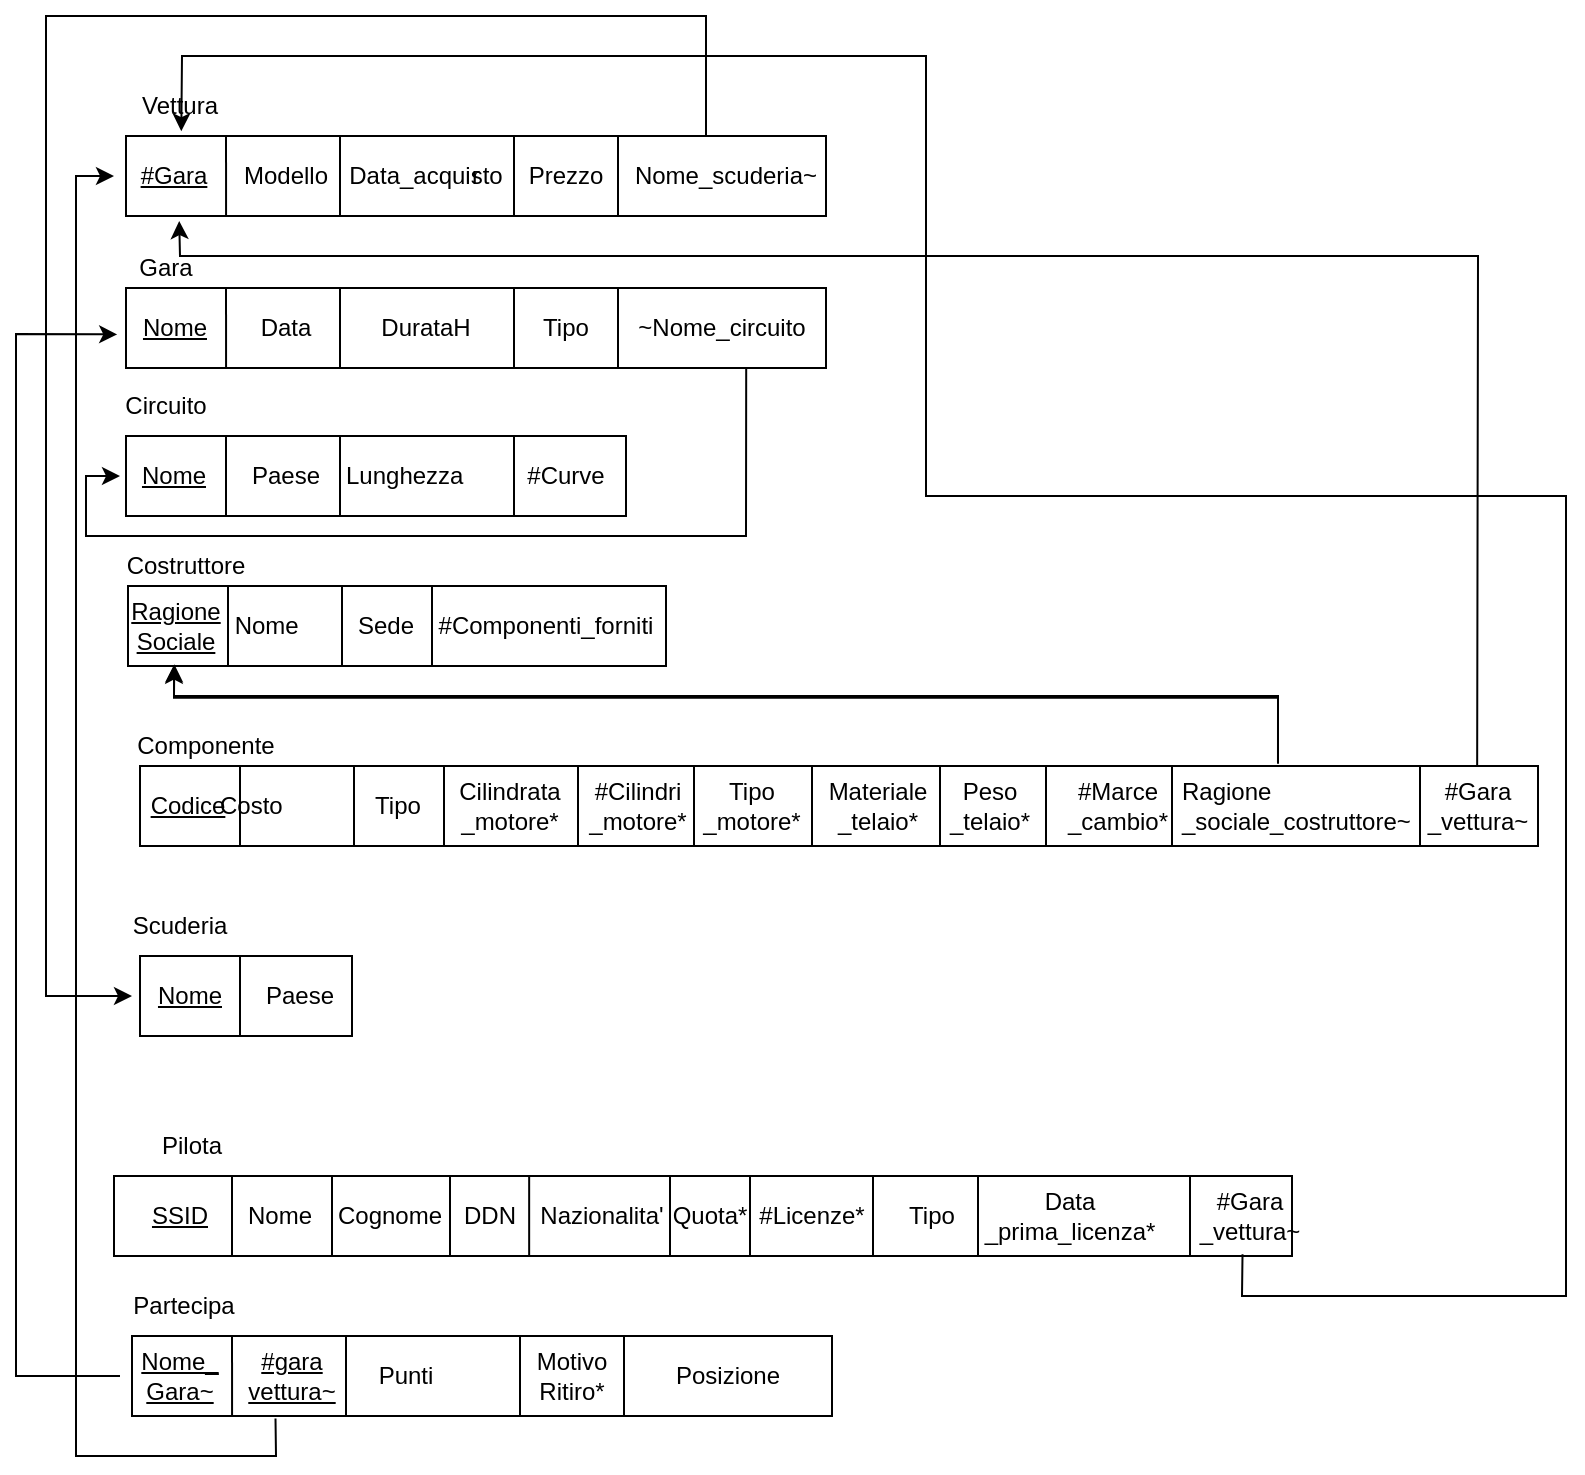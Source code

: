 <mxfile version="22.1.11" type="device">
  <diagram name="Page-1" id="w2zEcCq6rjr5m_FsKOra">
    <mxGraphModel dx="1406" dy="583" grid="1" gridSize="10" guides="1" tooltips="1" connect="1" arrows="1" fold="1" page="1" pageScale="1" pageWidth="1169" pageHeight="827" math="0" shadow="0">
      <root>
        <mxCell id="0" />
        <mxCell id="1" parent="0" />
        <mxCell id="W9biqpnuEtXCoY6pIqpa-1" value="r" style="rounded=0;whiteSpace=wrap;html=1;" parent="1" vertex="1">
          <mxGeometry x="245" y="140" width="350" height="40" as="geometry" />
        </mxCell>
        <mxCell id="W9biqpnuEtXCoY6pIqpa-3" value="#Gara" style="text;html=1;strokeColor=none;fillColor=none;align=center;verticalAlign=middle;whiteSpace=wrap;rounded=0;fontStyle=4" parent="1" vertex="1">
          <mxGeometry x="239" y="145" width="60" height="30" as="geometry" />
        </mxCell>
        <mxCell id="W9biqpnuEtXCoY6pIqpa-4" value="Vettura" style="text;html=1;strokeColor=none;fillColor=none;align=center;verticalAlign=middle;whiteSpace=wrap;rounded=0;" parent="1" vertex="1">
          <mxGeometry x="242" y="110" width="60" height="30" as="geometry" />
        </mxCell>
        <mxCell id="W9biqpnuEtXCoY6pIqpa-5" value="Modello" style="text;html=1;strokeColor=none;fillColor=none;align=center;verticalAlign=middle;whiteSpace=wrap;rounded=0;" parent="1" vertex="1">
          <mxGeometry x="295" y="145" width="60" height="30" as="geometry" />
        </mxCell>
        <mxCell id="W9biqpnuEtXCoY6pIqpa-6" value="Data_acquisto" style="text;html=1;strokeColor=none;fillColor=none;align=center;verticalAlign=middle;whiteSpace=wrap;rounded=0;" parent="1" vertex="1">
          <mxGeometry x="365" y="145" width="60" height="30" as="geometry" />
        </mxCell>
        <mxCell id="W9biqpnuEtXCoY6pIqpa-8" value="Prezzo" style="text;html=1;strokeColor=none;fillColor=none;align=center;verticalAlign=middle;whiteSpace=wrap;rounded=0;" parent="1" vertex="1">
          <mxGeometry x="435" y="145" width="60" height="30" as="geometry" />
        </mxCell>
        <mxCell id="W9biqpnuEtXCoY6pIqpa-9" value="Nome_scuderia~" style="text;html=1;strokeColor=none;fillColor=none;align=center;verticalAlign=middle;whiteSpace=wrap;rounded=0;" parent="1" vertex="1">
          <mxGeometry x="515" y="145" width="60" height="30" as="geometry" />
        </mxCell>
        <mxCell id="W9biqpnuEtXCoY6pIqpa-13" value="" style="endArrow=none;html=1;rounded=0;exitX=0.143;exitY=0.998;exitDx=0;exitDy=0;exitPerimeter=0;" parent="1" source="W9biqpnuEtXCoY6pIqpa-1" edge="1">
          <mxGeometry width="50" height="50" relative="1" as="geometry">
            <mxPoint x="295" y="160" as="sourcePoint" />
            <mxPoint x="295" y="140" as="targetPoint" />
          </mxGeometry>
        </mxCell>
        <mxCell id="W9biqpnuEtXCoY6pIqpa-14" value="" style="endArrow=none;html=1;rounded=0;exitX=0.143;exitY=0.998;exitDx=0;exitDy=0;exitPerimeter=0;" parent="1" edge="1">
          <mxGeometry width="50" height="50" relative="1" as="geometry">
            <mxPoint x="352" y="180" as="sourcePoint" />
            <mxPoint x="352" y="140" as="targetPoint" />
          </mxGeometry>
        </mxCell>
        <mxCell id="W9biqpnuEtXCoY6pIqpa-15" value="" style="endArrow=none;html=1;rounded=0;exitX=0.143;exitY=0.998;exitDx=0;exitDy=0;exitPerimeter=0;" parent="1" edge="1">
          <mxGeometry width="50" height="50" relative="1" as="geometry">
            <mxPoint x="439" y="180" as="sourcePoint" />
            <mxPoint x="439" y="140" as="targetPoint" />
          </mxGeometry>
        </mxCell>
        <mxCell id="W9biqpnuEtXCoY6pIqpa-16" value="" style="endArrow=none;html=1;rounded=0;exitX=0.143;exitY=0.998;exitDx=0;exitDy=0;exitPerimeter=0;" parent="1" edge="1">
          <mxGeometry width="50" height="50" relative="1" as="geometry">
            <mxPoint x="491" y="180" as="sourcePoint" />
            <mxPoint x="491" y="140" as="targetPoint" />
          </mxGeometry>
        </mxCell>
        <mxCell id="W9biqpnuEtXCoY6pIqpa-17" value="" style="rounded=0;whiteSpace=wrap;html=1;" parent="1" vertex="1">
          <mxGeometry x="245" y="216" width="350" height="40" as="geometry" />
        </mxCell>
        <mxCell id="W9biqpnuEtXCoY6pIqpa-18" value="Nome" style="text;html=1;strokeColor=none;fillColor=none;align=center;verticalAlign=middle;whiteSpace=wrap;rounded=0;fontStyle=4" parent="1" vertex="1">
          <mxGeometry x="240" y="221" width="59" height="30" as="geometry" />
        </mxCell>
        <mxCell id="W9biqpnuEtXCoY6pIqpa-19" value="Gara" style="text;html=1;strokeColor=none;fillColor=none;align=center;verticalAlign=middle;whiteSpace=wrap;rounded=0;" parent="1" vertex="1">
          <mxGeometry x="235" y="191" width="60" height="30" as="geometry" />
        </mxCell>
        <mxCell id="W9biqpnuEtXCoY6pIqpa-20" value="Data" style="text;html=1;strokeColor=none;fillColor=none;align=center;verticalAlign=middle;whiteSpace=wrap;rounded=0;" parent="1" vertex="1">
          <mxGeometry x="295" y="221" width="60" height="30" as="geometry" />
        </mxCell>
        <mxCell id="W9biqpnuEtXCoY6pIqpa-21" value="DurataH" style="text;html=1;strokeColor=none;fillColor=none;align=center;verticalAlign=middle;whiteSpace=wrap;rounded=0;" parent="1" vertex="1">
          <mxGeometry x="365" y="221" width="60" height="30" as="geometry" />
        </mxCell>
        <mxCell id="W9biqpnuEtXCoY6pIqpa-22" value="Tipo" style="text;html=1;strokeColor=none;fillColor=none;align=center;verticalAlign=middle;whiteSpace=wrap;rounded=0;" parent="1" vertex="1">
          <mxGeometry x="435" y="221" width="60" height="30" as="geometry" />
        </mxCell>
        <mxCell id="W9biqpnuEtXCoY6pIqpa-23" value="~Nome_circuito" style="text;html=1;strokeColor=none;fillColor=none;align=center;verticalAlign=middle;whiteSpace=wrap;rounded=0;" parent="1" vertex="1">
          <mxGeometry x="507.5" y="221" width="70" height="30" as="geometry" />
        </mxCell>
        <mxCell id="W9biqpnuEtXCoY6pIqpa-24" value="" style="endArrow=none;html=1;rounded=0;exitX=0.143;exitY=0.998;exitDx=0;exitDy=0;exitPerimeter=0;" parent="1" source="W9biqpnuEtXCoY6pIqpa-17" edge="1">
          <mxGeometry width="50" height="50" relative="1" as="geometry">
            <mxPoint x="295" y="236" as="sourcePoint" />
            <mxPoint x="295" y="216" as="targetPoint" />
          </mxGeometry>
        </mxCell>
        <mxCell id="W9biqpnuEtXCoY6pIqpa-25" value="" style="endArrow=none;html=1;rounded=0;exitX=0.143;exitY=0.998;exitDx=0;exitDy=0;exitPerimeter=0;" parent="1" edge="1">
          <mxGeometry width="50" height="50" relative="1" as="geometry">
            <mxPoint x="352" y="256" as="sourcePoint" />
            <mxPoint x="352" y="216" as="targetPoint" />
          </mxGeometry>
        </mxCell>
        <mxCell id="W9biqpnuEtXCoY6pIqpa-26" value="" style="endArrow=none;html=1;rounded=0;exitX=0.143;exitY=0.998;exitDx=0;exitDy=0;exitPerimeter=0;" parent="1" edge="1">
          <mxGeometry width="50" height="50" relative="1" as="geometry">
            <mxPoint x="439" y="256" as="sourcePoint" />
            <mxPoint x="439" y="216" as="targetPoint" />
          </mxGeometry>
        </mxCell>
        <mxCell id="W9biqpnuEtXCoY6pIqpa-27" value="" style="endArrow=none;html=1;rounded=0;exitX=0.143;exitY=0.998;exitDx=0;exitDy=0;exitPerimeter=0;" parent="1" edge="1">
          <mxGeometry width="50" height="50" relative="1" as="geometry">
            <mxPoint x="491" y="256" as="sourcePoint" />
            <mxPoint x="491" y="216" as="targetPoint" />
          </mxGeometry>
        </mxCell>
        <mxCell id="W9biqpnuEtXCoY6pIqpa-28" value="" style="rounded=0;whiteSpace=wrap;html=1;" parent="1" vertex="1">
          <mxGeometry x="245" y="290" width="250" height="40" as="geometry" />
        </mxCell>
        <mxCell id="W9biqpnuEtXCoY6pIqpa-29" value="Nome" style="text;html=1;strokeColor=none;fillColor=none;align=center;verticalAlign=middle;whiteSpace=wrap;rounded=0;fontStyle=4" parent="1" vertex="1">
          <mxGeometry x="242" y="295" width="54" height="30" as="geometry" />
        </mxCell>
        <mxCell id="W9biqpnuEtXCoY6pIqpa-30" value="Paese" style="text;html=1;strokeColor=none;fillColor=none;align=center;verticalAlign=middle;whiteSpace=wrap;rounded=0;" parent="1" vertex="1">
          <mxGeometry x="295" y="295" width="60" height="30" as="geometry" />
        </mxCell>
        <mxCell id="W9biqpnuEtXCoY6pIqpa-31" value="Lunghezza&lt;span style=&quot;white-space: pre;&quot;&gt;&#x9;&lt;/span&gt;" style="text;html=1;strokeColor=none;fillColor=none;align=center;verticalAlign=middle;whiteSpace=wrap;rounded=0;" parent="1" vertex="1">
          <mxGeometry x="365" y="295" width="60" height="30" as="geometry" />
        </mxCell>
        <mxCell id="W9biqpnuEtXCoY6pIqpa-32" value="#Curve" style="text;html=1;strokeColor=none;fillColor=none;align=center;verticalAlign=middle;whiteSpace=wrap;rounded=0;" parent="1" vertex="1">
          <mxGeometry x="435" y="295" width="60" height="30" as="geometry" />
        </mxCell>
        <mxCell id="W9biqpnuEtXCoY6pIqpa-34" value="" style="endArrow=none;html=1;rounded=0;" parent="1" edge="1">
          <mxGeometry width="50" height="50" relative="1" as="geometry">
            <mxPoint x="295" y="330" as="sourcePoint" />
            <mxPoint x="295" y="290" as="targetPoint" />
          </mxGeometry>
        </mxCell>
        <mxCell id="W9biqpnuEtXCoY6pIqpa-35" value="" style="endArrow=none;html=1;rounded=0;exitX=0.143;exitY=0.998;exitDx=0;exitDy=0;exitPerimeter=0;" parent="1" edge="1">
          <mxGeometry width="50" height="50" relative="1" as="geometry">
            <mxPoint x="352" y="330" as="sourcePoint" />
            <mxPoint x="352" y="290" as="targetPoint" />
          </mxGeometry>
        </mxCell>
        <mxCell id="W9biqpnuEtXCoY6pIqpa-36" value="" style="endArrow=none;html=1;rounded=0;exitX=0.143;exitY=0.998;exitDx=0;exitDy=0;exitPerimeter=0;" parent="1" edge="1">
          <mxGeometry width="50" height="50" relative="1" as="geometry">
            <mxPoint x="439" y="330" as="sourcePoint" />
            <mxPoint x="439" y="290" as="targetPoint" />
          </mxGeometry>
        </mxCell>
        <mxCell id="W9biqpnuEtXCoY6pIqpa-38" value="Circuito" style="text;html=1;strokeColor=none;fillColor=none;align=center;verticalAlign=middle;whiteSpace=wrap;rounded=0;" parent="1" vertex="1">
          <mxGeometry x="235" y="260" width="60" height="30" as="geometry" />
        </mxCell>
        <mxCell id="W9biqpnuEtXCoY6pIqpa-48" value="" style="rounded=0;whiteSpace=wrap;html=1;" parent="1" vertex="1">
          <mxGeometry x="246" y="365" width="269" height="40" as="geometry" />
        </mxCell>
        <mxCell id="W9biqpnuEtXCoY6pIqpa-49" value="Ragione Sociale" style="text;html=1;strokeColor=none;fillColor=none;align=center;verticalAlign=middle;whiteSpace=wrap;rounded=0;fontStyle=4" parent="1" vertex="1">
          <mxGeometry x="240" y="370" width="60" height="30" as="geometry" />
        </mxCell>
        <mxCell id="W9biqpnuEtXCoY6pIqpa-50" value="Nome&lt;span style=&quot;white-space: pre;&quot;&gt;&#x9;&lt;/span&gt;" style="text;html=1;strokeColor=none;fillColor=none;align=center;verticalAlign=middle;whiteSpace=wrap;rounded=0;" parent="1" vertex="1">
          <mxGeometry x="296" y="370" width="60" height="30" as="geometry" />
        </mxCell>
        <mxCell id="W9biqpnuEtXCoY6pIqpa-51" value="Sede" style="text;html=1;strokeColor=none;fillColor=none;align=center;verticalAlign=middle;whiteSpace=wrap;rounded=0;" parent="1" vertex="1">
          <mxGeometry x="345" y="370" width="60" height="30" as="geometry" />
        </mxCell>
        <mxCell id="W9biqpnuEtXCoY6pIqpa-52" value="#Componenti_forniti" style="text;html=1;strokeColor=none;fillColor=none;align=center;verticalAlign=middle;whiteSpace=wrap;rounded=0;" parent="1" vertex="1">
          <mxGeometry x="425" y="370" width="60" height="30" as="geometry" />
        </mxCell>
        <mxCell id="W9biqpnuEtXCoY6pIqpa-53" value="" style="endArrow=none;html=1;rounded=0;" parent="1" edge="1">
          <mxGeometry width="50" height="50" relative="1" as="geometry">
            <mxPoint x="296" y="405" as="sourcePoint" />
            <mxPoint x="296" y="365" as="targetPoint" />
          </mxGeometry>
        </mxCell>
        <mxCell id="W9biqpnuEtXCoY6pIqpa-54" value="" style="endArrow=none;html=1;rounded=0;exitX=0.143;exitY=0.998;exitDx=0;exitDy=0;exitPerimeter=0;" parent="1" edge="1">
          <mxGeometry width="50" height="50" relative="1" as="geometry">
            <mxPoint x="353" y="405" as="sourcePoint" />
            <mxPoint x="353" y="365" as="targetPoint" />
          </mxGeometry>
        </mxCell>
        <mxCell id="W9biqpnuEtXCoY6pIqpa-55" value="" style="endArrow=none;html=1;rounded=0;exitX=0.143;exitY=0.998;exitDx=0;exitDy=0;exitPerimeter=0;" parent="1" edge="1">
          <mxGeometry width="50" height="50" relative="1" as="geometry">
            <mxPoint x="398" y="405" as="sourcePoint" />
            <mxPoint x="398" y="365" as="targetPoint" />
          </mxGeometry>
        </mxCell>
        <mxCell id="W9biqpnuEtXCoY6pIqpa-56" value="Costruttore" style="text;html=1;strokeColor=none;fillColor=none;align=center;verticalAlign=middle;whiteSpace=wrap;rounded=0;" parent="1" vertex="1">
          <mxGeometry x="245" y="340" width="60" height="30" as="geometry" />
        </mxCell>
        <mxCell id="W9biqpnuEtXCoY6pIqpa-57" value="" style="rounded=0;whiteSpace=wrap;html=1;" parent="1" vertex="1">
          <mxGeometry x="252" y="455" width="699" height="40" as="geometry" />
        </mxCell>
        <mxCell id="W9biqpnuEtXCoY6pIqpa-58" value="Codice" style="text;html=1;strokeColor=none;fillColor=none;align=center;verticalAlign=middle;whiteSpace=wrap;rounded=0;fontStyle=4" parent="1" vertex="1">
          <mxGeometry x="246" y="460" width="60" height="30" as="geometry" />
        </mxCell>
        <mxCell id="W9biqpnuEtXCoY6pIqpa-59" value="Costo&lt;span style=&quot;white-space: pre;&quot;&gt;&#x9;&lt;/span&gt;&lt;span style=&quot;white-space: pre;&quot;&gt;&#x9;&lt;/span&gt;" style="text;html=1;strokeColor=none;fillColor=none;align=center;verticalAlign=middle;whiteSpace=wrap;rounded=0;" parent="1" vertex="1">
          <mxGeometry x="302" y="460" width="60" height="30" as="geometry" />
        </mxCell>
        <mxCell id="W9biqpnuEtXCoY6pIqpa-60" value="Tipo" style="text;html=1;strokeColor=none;fillColor=none;align=center;verticalAlign=middle;whiteSpace=wrap;rounded=0;" parent="1" vertex="1">
          <mxGeometry x="351" y="460" width="60" height="30" as="geometry" />
        </mxCell>
        <mxCell id="W9biqpnuEtXCoY6pIqpa-61" value="Cilindrata&lt;br&gt;_motore*" style="text;html=1;strokeColor=none;fillColor=none;align=center;verticalAlign=middle;whiteSpace=wrap;rounded=0;" parent="1" vertex="1">
          <mxGeometry x="407" y="460" width="60" height="30" as="geometry" />
        </mxCell>
        <mxCell id="W9biqpnuEtXCoY6pIqpa-62" value="" style="endArrow=none;html=1;rounded=0;" parent="1" edge="1">
          <mxGeometry width="50" height="50" relative="1" as="geometry">
            <mxPoint x="302" y="495" as="sourcePoint" />
            <mxPoint x="302" y="455" as="targetPoint" />
          </mxGeometry>
        </mxCell>
        <mxCell id="W9biqpnuEtXCoY6pIqpa-63" value="" style="endArrow=none;html=1;rounded=0;exitX=0.143;exitY=0.998;exitDx=0;exitDy=0;exitPerimeter=0;" parent="1" edge="1">
          <mxGeometry width="50" height="50" relative="1" as="geometry">
            <mxPoint x="359" y="495" as="sourcePoint" />
            <mxPoint x="359" y="455" as="targetPoint" />
          </mxGeometry>
        </mxCell>
        <mxCell id="W9biqpnuEtXCoY6pIqpa-64" value="" style="endArrow=none;html=1;rounded=0;exitX=0.143;exitY=0.998;exitDx=0;exitDy=0;exitPerimeter=0;" parent="1" edge="1">
          <mxGeometry width="50" height="50" relative="1" as="geometry">
            <mxPoint x="404" y="495" as="sourcePoint" />
            <mxPoint x="404" y="455" as="targetPoint" />
          </mxGeometry>
        </mxCell>
        <mxCell id="W9biqpnuEtXCoY6pIqpa-65" value="Componente" style="text;html=1;strokeColor=none;fillColor=none;align=center;verticalAlign=middle;whiteSpace=wrap;rounded=0;" parent="1" vertex="1">
          <mxGeometry x="255" y="430" width="60" height="30" as="geometry" />
        </mxCell>
        <mxCell id="W9biqpnuEtXCoY6pIqpa-66" value="#Cilindri&lt;br&gt;_motore*" style="text;html=1;strokeColor=none;fillColor=none;align=center;verticalAlign=middle;whiteSpace=wrap;rounded=0;" parent="1" vertex="1">
          <mxGeometry x="471" y="460" width="60" height="30" as="geometry" />
        </mxCell>
        <mxCell id="W9biqpnuEtXCoY6pIqpa-67" value="Tipo&lt;br&gt;_motore*" style="text;html=1;strokeColor=none;fillColor=none;align=center;verticalAlign=middle;whiteSpace=wrap;rounded=0;" parent="1" vertex="1">
          <mxGeometry x="528" y="460" width="60" height="30" as="geometry" />
        </mxCell>
        <mxCell id="W9biqpnuEtXCoY6pIqpa-68" value="Materiale&lt;br&gt;_telaio*" style="text;html=1;strokeColor=none;fillColor=none;align=center;verticalAlign=middle;whiteSpace=wrap;rounded=0;" parent="1" vertex="1">
          <mxGeometry x="591" y="460" width="60" height="30" as="geometry" />
        </mxCell>
        <mxCell id="W9biqpnuEtXCoY6pIqpa-69" value="Peso&lt;br&gt;_telaio*" style="text;html=1;strokeColor=none;fillColor=none;align=center;verticalAlign=middle;whiteSpace=wrap;rounded=0;" parent="1" vertex="1">
          <mxGeometry x="647" y="460" width="60" height="30" as="geometry" />
        </mxCell>
        <mxCell id="W9biqpnuEtXCoY6pIqpa-70" value="#Marce&lt;br&gt;_cambio*" style="text;html=1;strokeColor=none;fillColor=none;align=center;verticalAlign=middle;whiteSpace=wrap;rounded=0;" parent="1" vertex="1">
          <mxGeometry x="711" y="460" width="60" height="30" as="geometry" />
        </mxCell>
        <mxCell id="W9biqpnuEtXCoY6pIqpa-71" value="Ragione&lt;br&gt;_sociale_costruttore~" style="text;html=1;strokeColor=none;fillColor=none;align=left;verticalAlign=middle;whiteSpace=wrap;rounded=0;" parent="1" vertex="1">
          <mxGeometry x="771" y="470" width="70" height="10" as="geometry" />
        </mxCell>
        <mxCell id="W9biqpnuEtXCoY6pIqpa-72" value="#Gara&lt;br&gt;_vettura~" style="text;html=1;strokeColor=none;fillColor=none;align=center;verticalAlign=middle;whiteSpace=wrap;rounded=0;" parent="1" vertex="1">
          <mxGeometry x="891" y="460" width="60" height="30" as="geometry" />
        </mxCell>
        <mxCell id="W9biqpnuEtXCoY6pIqpa-75" value="" style="endArrow=none;html=1;rounded=0;exitX=0.143;exitY=0.998;exitDx=0;exitDy=0;exitPerimeter=0;" parent="1" edge="1">
          <mxGeometry width="50" height="50" relative="1" as="geometry">
            <mxPoint x="471" y="495" as="sourcePoint" />
            <mxPoint x="471" y="455" as="targetPoint" />
          </mxGeometry>
        </mxCell>
        <mxCell id="W9biqpnuEtXCoY6pIqpa-79" value="" style="endArrow=none;html=1;rounded=0;exitX=0.143;exitY=0.998;exitDx=0;exitDy=0;exitPerimeter=0;" parent="1" edge="1">
          <mxGeometry width="50" height="50" relative="1" as="geometry">
            <mxPoint x="529" y="495" as="sourcePoint" />
            <mxPoint x="529" y="455" as="targetPoint" />
          </mxGeometry>
        </mxCell>
        <mxCell id="W9biqpnuEtXCoY6pIqpa-80" value="" style="endArrow=none;html=1;rounded=0;exitX=0.143;exitY=0.998;exitDx=0;exitDy=0;exitPerimeter=0;" parent="1" edge="1">
          <mxGeometry width="50" height="50" relative="1" as="geometry">
            <mxPoint x="588" y="495" as="sourcePoint" />
            <mxPoint x="588" y="455" as="targetPoint" />
          </mxGeometry>
        </mxCell>
        <mxCell id="W9biqpnuEtXCoY6pIqpa-81" value="" style="endArrow=none;html=1;rounded=0;exitX=0.143;exitY=0.998;exitDx=0;exitDy=0;exitPerimeter=0;" parent="1" edge="1">
          <mxGeometry width="50" height="50" relative="1" as="geometry">
            <mxPoint x="652" y="495" as="sourcePoint" />
            <mxPoint x="652" y="455" as="targetPoint" />
          </mxGeometry>
        </mxCell>
        <mxCell id="W9biqpnuEtXCoY6pIqpa-82" value="" style="endArrow=none;html=1;rounded=0;exitX=0.143;exitY=0.998;exitDx=0;exitDy=0;exitPerimeter=0;" parent="1" edge="1">
          <mxGeometry width="50" height="50" relative="1" as="geometry">
            <mxPoint x="705" y="495" as="sourcePoint" />
            <mxPoint x="705" y="455" as="targetPoint" />
          </mxGeometry>
        </mxCell>
        <mxCell id="W9biqpnuEtXCoY6pIqpa-83" value="" style="endArrow=none;html=1;rounded=0;exitX=0.143;exitY=0.998;exitDx=0;exitDy=0;exitPerimeter=0;" parent="1" edge="1">
          <mxGeometry width="50" height="50" relative="1" as="geometry">
            <mxPoint x="768" y="495" as="sourcePoint" />
            <mxPoint x="768" y="455" as="targetPoint" />
          </mxGeometry>
        </mxCell>
        <mxCell id="W9biqpnuEtXCoY6pIqpa-84" value="" style="endArrow=none;html=1;rounded=0;exitX=0.143;exitY=0.998;exitDx=0;exitDy=0;exitPerimeter=0;" parent="1" edge="1">
          <mxGeometry width="50" height="50" relative="1" as="geometry">
            <mxPoint x="892" y="495" as="sourcePoint" />
            <mxPoint x="892" y="455" as="targetPoint" />
          </mxGeometry>
        </mxCell>
        <mxCell id="W9biqpnuEtXCoY6pIqpa-85" value="" style="rounded=0;whiteSpace=wrap;html=1;" parent="1" vertex="1">
          <mxGeometry x="252" y="550" width="106" height="40" as="geometry" />
        </mxCell>
        <mxCell id="W9biqpnuEtXCoY6pIqpa-86" value="Nome" style="text;html=1;strokeColor=none;fillColor=none;align=center;verticalAlign=middle;whiteSpace=wrap;rounded=0;fontStyle=4" parent="1" vertex="1">
          <mxGeometry x="248" y="555" width="58" height="30" as="geometry" />
        </mxCell>
        <mxCell id="W9biqpnuEtXCoY6pIqpa-87" value="Paese" style="text;html=1;strokeColor=none;fillColor=none;align=center;verticalAlign=middle;whiteSpace=wrap;rounded=0;" parent="1" vertex="1">
          <mxGeometry x="302" y="555" width="60" height="30" as="geometry" />
        </mxCell>
        <mxCell id="W9biqpnuEtXCoY6pIqpa-90" value="" style="endArrow=none;html=1;rounded=0;" parent="1" edge="1">
          <mxGeometry width="50" height="50" relative="1" as="geometry">
            <mxPoint x="302" y="590" as="sourcePoint" />
            <mxPoint x="302" y="550" as="targetPoint" />
          </mxGeometry>
        </mxCell>
        <mxCell id="W9biqpnuEtXCoY6pIqpa-93" value="Scuderia" style="text;html=1;strokeColor=none;fillColor=none;align=center;verticalAlign=middle;whiteSpace=wrap;rounded=0;" parent="1" vertex="1">
          <mxGeometry x="242" y="520" width="60" height="30" as="geometry" />
        </mxCell>
        <mxCell id="W9biqpnuEtXCoY6pIqpa-95" value="" style="rounded=0;whiteSpace=wrap;html=1;" parent="1" vertex="1">
          <mxGeometry x="239" y="660" width="589" height="40" as="geometry" />
        </mxCell>
        <mxCell id="W9biqpnuEtXCoY6pIqpa-96" value="SSID" style="text;html=1;strokeColor=none;fillColor=none;align=center;verticalAlign=middle;whiteSpace=wrap;rounded=0;fontStyle=4" parent="1" vertex="1">
          <mxGeometry x="242" y="665" width="60" height="30" as="geometry" />
        </mxCell>
        <mxCell id="W9biqpnuEtXCoY6pIqpa-97" value="Nome" style="text;html=1;strokeColor=none;fillColor=none;align=center;verticalAlign=middle;whiteSpace=wrap;rounded=0;" parent="1" vertex="1">
          <mxGeometry x="292" y="665" width="60" height="30" as="geometry" />
        </mxCell>
        <mxCell id="W9biqpnuEtXCoY6pIqpa-98" value="Cognome" style="text;html=1;strokeColor=none;fillColor=none;align=center;verticalAlign=middle;whiteSpace=wrap;rounded=0;" parent="1" vertex="1">
          <mxGeometry x="347" y="665" width="60" height="30" as="geometry" />
        </mxCell>
        <mxCell id="W9biqpnuEtXCoY6pIqpa-99" value="DDN" style="text;html=1;strokeColor=none;fillColor=none;align=center;verticalAlign=middle;whiteSpace=wrap;rounded=0;" parent="1" vertex="1">
          <mxGeometry x="397" y="665" width="60" height="30" as="geometry" />
        </mxCell>
        <mxCell id="W9biqpnuEtXCoY6pIqpa-100" value="" style="endArrow=none;html=1;rounded=0;" parent="1" edge="1">
          <mxGeometry width="50" height="50" relative="1" as="geometry">
            <mxPoint x="298" y="700" as="sourcePoint" />
            <mxPoint x="298" y="660" as="targetPoint" />
          </mxGeometry>
        </mxCell>
        <mxCell id="W9biqpnuEtXCoY6pIqpa-101" value="" style="endArrow=none;html=1;rounded=0;exitX=0.143;exitY=0.998;exitDx=0;exitDy=0;exitPerimeter=0;" parent="1" edge="1">
          <mxGeometry width="50" height="50" relative="1" as="geometry">
            <mxPoint x="348" y="700" as="sourcePoint" />
            <mxPoint x="348" y="660" as="targetPoint" />
          </mxGeometry>
        </mxCell>
        <mxCell id="W9biqpnuEtXCoY6pIqpa-102" value="" style="endArrow=none;html=1;rounded=0;exitX=0.143;exitY=0.998;exitDx=0;exitDy=0;exitPerimeter=0;" parent="1" edge="1">
          <mxGeometry width="50" height="50" relative="1" as="geometry">
            <mxPoint x="407" y="700" as="sourcePoint" />
            <mxPoint x="407" y="660" as="targetPoint" />
          </mxGeometry>
        </mxCell>
        <mxCell id="W9biqpnuEtXCoY6pIqpa-103" value="Nazionalita&#39;" style="text;html=1;strokeColor=none;fillColor=none;align=center;verticalAlign=middle;whiteSpace=wrap;rounded=0;" parent="1" vertex="1">
          <mxGeometry x="453" y="665" width="60" height="30" as="geometry" />
        </mxCell>
        <mxCell id="W9biqpnuEtXCoY6pIqpa-104" value="Quota*" style="text;html=1;strokeColor=none;fillColor=none;align=center;verticalAlign=middle;whiteSpace=wrap;rounded=0;" parent="1" vertex="1">
          <mxGeometry x="507" y="665" width="60" height="30" as="geometry" />
        </mxCell>
        <mxCell id="W9biqpnuEtXCoY6pIqpa-105" value="#Licenze*" style="text;html=1;strokeColor=none;fillColor=none;align=center;verticalAlign=middle;whiteSpace=wrap;rounded=0;" parent="1" vertex="1">
          <mxGeometry x="557.5" y="665" width="60" height="30" as="geometry" />
        </mxCell>
        <mxCell id="W9biqpnuEtXCoY6pIqpa-106" value="Data&lt;br&gt;_prima_licenza*" style="text;html=1;strokeColor=none;fillColor=none;align=center;verticalAlign=middle;whiteSpace=wrap;rounded=0;" parent="1" vertex="1">
          <mxGeometry x="687" y="665" width="60" height="30" as="geometry" />
        </mxCell>
        <mxCell id="W9biqpnuEtXCoY6pIqpa-109" value="#Gara&lt;br&gt;_vettura~" style="text;html=1;strokeColor=none;fillColor=none;align=center;verticalAlign=middle;whiteSpace=wrap;rounded=0;" parent="1" vertex="1">
          <mxGeometry x="777" y="665" width="60" height="30" as="geometry" />
        </mxCell>
        <mxCell id="W9biqpnuEtXCoY6pIqpa-110" value="" style="endArrow=none;html=1;rounded=0;exitX=0.143;exitY=0.998;exitDx=0;exitDy=0;exitPerimeter=0;" parent="1" edge="1">
          <mxGeometry width="50" height="50" relative="1" as="geometry">
            <mxPoint x="446.58" y="700" as="sourcePoint" />
            <mxPoint x="446.58" y="660" as="targetPoint" />
          </mxGeometry>
        </mxCell>
        <mxCell id="W9biqpnuEtXCoY6pIqpa-111" value="" style="endArrow=none;html=1;rounded=0;exitX=0.143;exitY=0.998;exitDx=0;exitDy=0;exitPerimeter=0;" parent="1" edge="1">
          <mxGeometry width="50" height="50" relative="1" as="geometry">
            <mxPoint x="517" y="700" as="sourcePoint" />
            <mxPoint x="517" y="660" as="targetPoint" />
          </mxGeometry>
        </mxCell>
        <mxCell id="W9biqpnuEtXCoY6pIqpa-112" value="" style="endArrow=none;html=1;rounded=0;exitX=0.143;exitY=0.998;exitDx=0;exitDy=0;exitPerimeter=0;" parent="1" edge="1">
          <mxGeometry width="50" height="50" relative="1" as="geometry">
            <mxPoint x="557" y="700" as="sourcePoint" />
            <mxPoint x="557" y="660" as="targetPoint" />
          </mxGeometry>
        </mxCell>
        <mxCell id="W9biqpnuEtXCoY6pIqpa-113" value="" style="endArrow=none;html=1;rounded=0;exitX=0.143;exitY=0.998;exitDx=0;exitDy=0;exitPerimeter=0;" parent="1" edge="1">
          <mxGeometry width="50" height="50" relative="1" as="geometry">
            <mxPoint x="618.5" y="700" as="sourcePoint" />
            <mxPoint x="618.5" y="660" as="targetPoint" />
          </mxGeometry>
        </mxCell>
        <mxCell id="W9biqpnuEtXCoY6pIqpa-114" value="" style="endArrow=none;html=1;rounded=0;exitX=0.143;exitY=0.998;exitDx=0;exitDy=0;exitPerimeter=0;" parent="1" edge="1">
          <mxGeometry width="50" height="50" relative="1" as="geometry">
            <mxPoint x="671" y="700" as="sourcePoint" />
            <mxPoint x="671" y="660" as="targetPoint" />
          </mxGeometry>
        </mxCell>
        <mxCell id="W9biqpnuEtXCoY6pIqpa-115" value="" style="endArrow=none;html=1;rounded=0;exitX=0.143;exitY=0.998;exitDx=0;exitDy=0;exitPerimeter=0;" parent="1" edge="1">
          <mxGeometry width="50" height="50" relative="1" as="geometry">
            <mxPoint x="777" y="700" as="sourcePoint" />
            <mxPoint x="777" y="660" as="targetPoint" />
          </mxGeometry>
        </mxCell>
        <mxCell id="W9biqpnuEtXCoY6pIqpa-117" value="Pilota" style="text;html=1;strokeColor=none;fillColor=none;align=center;verticalAlign=middle;whiteSpace=wrap;rounded=0;" parent="1" vertex="1">
          <mxGeometry x="248" y="630" width="60" height="30" as="geometry" />
        </mxCell>
        <mxCell id="W9biqpnuEtXCoY6pIqpa-123" value="" style="endArrow=none;startArrow=classic;html=1;rounded=0;entryX=0.958;entryY=0.978;entryDx=0;entryDy=0;entryPerimeter=0;endFill=0;exitX=0.079;exitY=-0.06;exitDx=0;exitDy=0;exitPerimeter=0;" parent="1" source="W9biqpnuEtXCoY6pIqpa-1" target="W9biqpnuEtXCoY6pIqpa-95" edge="1">
          <mxGeometry width="50" height="50" relative="1" as="geometry">
            <mxPoint x="269" y="140" as="sourcePoint" />
            <mxPoint x="805.349" y="673.76" as="targetPoint" />
            <Array as="points">
              <mxPoint x="273" y="100" />
              <mxPoint x="375" y="100" />
              <mxPoint x="645" y="100" />
              <mxPoint x="645" y="320" />
              <mxPoint x="905" y="320" />
              <mxPoint x="965" y="320" />
              <mxPoint x="965" y="540" />
              <mxPoint x="965" y="720" />
              <mxPoint x="895" y="720" />
              <mxPoint x="803" y="720" />
            </Array>
          </mxGeometry>
        </mxCell>
        <mxCell id="W9biqpnuEtXCoY6pIqpa-134" value="" style="endArrow=classic;html=1;rounded=0;exitX=0.814;exitY=-0.044;exitDx=0;exitDy=0;exitPerimeter=0;entryX=0.086;entryY=0.979;entryDx=0;entryDy=0;entryPerimeter=0;" parent="1" source="W9biqpnuEtXCoY6pIqpa-57" target="W9biqpnuEtXCoY6pIqpa-48" edge="1">
          <mxGeometry width="50" height="50" relative="1" as="geometry">
            <mxPoint x="765" y="370" as="sourcePoint" />
            <mxPoint x="265" y="420" as="targetPoint" />
            <Array as="points">
              <mxPoint x="821" y="420" />
              <mxPoint x="269" y="420" />
            </Array>
          </mxGeometry>
        </mxCell>
        <mxCell id="W9biqpnuEtXCoY6pIqpa-135" value="" style="endArrow=classic;html=1;rounded=0;entryX=0.076;entryY=1.063;entryDx=0;entryDy=0;entryPerimeter=0;exitX=0.493;exitY=-0.162;exitDx=0;exitDy=0;exitPerimeter=0;" parent="1" source="W9biqpnuEtXCoY6pIqpa-72" target="W9biqpnuEtXCoY6pIqpa-1" edge="1">
          <mxGeometry width="50" height="50" relative="1" as="geometry">
            <mxPoint x="915" y="470" as="sourcePoint" />
            <mxPoint x="965" y="425" as="targetPoint" />
            <Array as="points">
              <mxPoint x="921" y="200" />
              <mxPoint x="615" y="200" />
              <mxPoint x="272" y="200" />
            </Array>
          </mxGeometry>
        </mxCell>
        <mxCell id="W9biqpnuEtXCoY6pIqpa-139" value="" style="endArrow=classic;html=1;rounded=0;" parent="1" target="W9biqpnuEtXCoY6pIqpa-86" edge="1">
          <mxGeometry width="50" height="50" relative="1" as="geometry">
            <mxPoint x="535" y="140" as="sourcePoint" />
            <mxPoint x="205" y="530" as="targetPoint" />
            <Array as="points">
              <mxPoint x="535" y="80" />
              <mxPoint x="205" y="80" />
              <mxPoint x="205" y="210" />
              <mxPoint x="205" y="340" />
              <mxPoint x="205" y="570" />
            </Array>
          </mxGeometry>
        </mxCell>
        <mxCell id="W9biqpnuEtXCoY6pIqpa-140" value="" style="endArrow=classic;html=1;rounded=0;exitX=0.886;exitY=0.988;exitDx=0;exitDy=0;exitPerimeter=0;entryX=0;entryY=0.5;entryDx=0;entryDy=0;" parent="1" source="W9biqpnuEtXCoY6pIqpa-17" target="W9biqpnuEtXCoY6pIqpa-29" edge="1">
          <mxGeometry width="50" height="50" relative="1" as="geometry">
            <mxPoint x="555" y="260" as="sourcePoint" />
            <mxPoint x="225" y="310" as="targetPoint" />
            <Array as="points">
              <mxPoint x="555" y="340" />
              <mxPoint x="415" y="340" />
              <mxPoint x="225" y="340" />
              <mxPoint x="225" y="310" />
            </Array>
          </mxGeometry>
        </mxCell>
        <mxCell id="W9biqpnuEtXCoY6pIqpa-142" value="" style="endArrow=classic;html=1;rounded=0;exitX=0.814;exitY=-0.044;exitDx=0;exitDy=0;exitPerimeter=0;entryX=0.086;entryY=0.979;entryDx=0;entryDy=0;entryPerimeter=0;" parent="1" edge="1">
          <mxGeometry width="50" height="50" relative="1" as="geometry">
            <mxPoint x="821" y="453.84" as="sourcePoint" />
            <mxPoint x="269" y="404.84" as="targetPoint" />
            <Array as="points">
              <mxPoint x="821" y="420.84" />
              <mxPoint x="269" y="420.84" />
            </Array>
          </mxGeometry>
        </mxCell>
        <mxCell id="W9biqpnuEtXCoY6pIqpa-160" value="" style="rounded=0;whiteSpace=wrap;html=1;" parent="1" vertex="1">
          <mxGeometry x="248" y="740" width="350" height="40" as="geometry" />
        </mxCell>
        <mxCell id="W9biqpnuEtXCoY6pIqpa-161" value="Nome_&lt;br&gt;Gara~" style="text;html=1;strokeColor=none;fillColor=none;align=center;verticalAlign=middle;whiteSpace=wrap;rounded=0;fontStyle=4" parent="1" vertex="1">
          <mxGeometry x="242" y="745" width="60" height="30" as="geometry" />
        </mxCell>
        <mxCell id="W9biqpnuEtXCoY6pIqpa-162" value="Partecipa" style="text;html=1;strokeColor=none;fillColor=none;align=center;verticalAlign=middle;whiteSpace=wrap;rounded=0;" parent="1" vertex="1">
          <mxGeometry x="244" y="710" width="60" height="30" as="geometry" />
        </mxCell>
        <mxCell id="W9biqpnuEtXCoY6pIqpa-163" value="&lt;u&gt;#gara vettura~&lt;/u&gt;" style="text;html=1;strokeColor=none;fillColor=none;align=center;verticalAlign=middle;whiteSpace=wrap;rounded=0;" parent="1" vertex="1">
          <mxGeometry x="298" y="745" width="60" height="30" as="geometry" />
        </mxCell>
        <mxCell id="W9biqpnuEtXCoY6pIqpa-164" value="Punti&lt;span style=&quot;white-space: pre;&quot;&gt;&#x9;&lt;/span&gt;" style="text;html=1;strokeColor=none;fillColor=none;align=center;verticalAlign=middle;whiteSpace=wrap;rounded=0;" parent="1" vertex="1">
          <mxGeometry x="368" y="745" width="60" height="30" as="geometry" />
        </mxCell>
        <mxCell id="W9biqpnuEtXCoY6pIqpa-165" value="Motivo Ritiro*" style="text;html=1;strokeColor=none;fillColor=none;align=center;verticalAlign=middle;whiteSpace=wrap;rounded=0;" parent="1" vertex="1">
          <mxGeometry x="438" y="745" width="60" height="30" as="geometry" />
        </mxCell>
        <mxCell id="W9biqpnuEtXCoY6pIqpa-166" value="Posizione" style="text;html=1;strokeColor=none;fillColor=none;align=center;verticalAlign=middle;whiteSpace=wrap;rounded=0;" parent="1" vertex="1">
          <mxGeometry x="510.5" y="745" width="70" height="30" as="geometry" />
        </mxCell>
        <mxCell id="W9biqpnuEtXCoY6pIqpa-167" value="" style="endArrow=none;html=1;rounded=0;exitX=0.143;exitY=0.998;exitDx=0;exitDy=0;exitPerimeter=0;" parent="1" source="W9biqpnuEtXCoY6pIqpa-160" edge="1">
          <mxGeometry width="50" height="50" relative="1" as="geometry">
            <mxPoint x="298" y="760" as="sourcePoint" />
            <mxPoint x="298" y="740" as="targetPoint" />
          </mxGeometry>
        </mxCell>
        <mxCell id="W9biqpnuEtXCoY6pIqpa-168" value="" style="endArrow=none;html=1;rounded=0;exitX=0.143;exitY=0.998;exitDx=0;exitDy=0;exitPerimeter=0;" parent="1" edge="1">
          <mxGeometry width="50" height="50" relative="1" as="geometry">
            <mxPoint x="355" y="780" as="sourcePoint" />
            <mxPoint x="355" y="740" as="targetPoint" />
          </mxGeometry>
        </mxCell>
        <mxCell id="W9biqpnuEtXCoY6pIqpa-169" value="" style="endArrow=none;html=1;rounded=0;exitX=0.143;exitY=0.998;exitDx=0;exitDy=0;exitPerimeter=0;" parent="1" edge="1">
          <mxGeometry width="50" height="50" relative="1" as="geometry">
            <mxPoint x="442" y="780" as="sourcePoint" />
            <mxPoint x="442" y="740" as="targetPoint" />
          </mxGeometry>
        </mxCell>
        <mxCell id="W9biqpnuEtXCoY6pIqpa-170" value="" style="endArrow=none;html=1;rounded=0;exitX=0.143;exitY=0.998;exitDx=0;exitDy=0;exitPerimeter=0;" parent="1" edge="1">
          <mxGeometry width="50" height="50" relative="1" as="geometry">
            <mxPoint x="494" y="780" as="sourcePoint" />
            <mxPoint x="494" y="740" as="targetPoint" />
          </mxGeometry>
        </mxCell>
        <mxCell id="W9biqpnuEtXCoY6pIqpa-171" value="" style="endArrow=classic;html=1;rounded=0;entryX=0.01;entryY=0.607;entryDx=0;entryDy=0;entryPerimeter=0;" parent="1" source="W9biqpnuEtXCoY6pIqpa-161" target="W9biqpnuEtXCoY6pIqpa-18" edge="1">
          <mxGeometry width="50" height="50" relative="1" as="geometry">
            <mxPoint x="150" y="760" as="sourcePoint" />
            <mxPoint x="200" y="710" as="targetPoint" />
            <Array as="points">
              <mxPoint x="190" y="760" />
              <mxPoint x="190" y="740" />
              <mxPoint x="190" y="239" />
            </Array>
          </mxGeometry>
        </mxCell>
        <mxCell id="W9biqpnuEtXCoY6pIqpa-174" value="" style="endArrow=classic;html=1;rounded=0;entryX=0;entryY=0.5;entryDx=0;entryDy=0;exitX=0.205;exitY=1.031;exitDx=0;exitDy=0;exitPerimeter=0;" parent="1" source="W9biqpnuEtXCoY6pIqpa-160" target="W9biqpnuEtXCoY6pIqpa-3" edge="1">
          <mxGeometry width="50" height="50" relative="1" as="geometry">
            <mxPoint x="330" y="800" as="sourcePoint" />
            <mxPoint x="326" y="820" as="targetPoint" />
            <Array as="points">
              <mxPoint x="320" y="800" />
              <mxPoint x="220" y="800" />
              <mxPoint x="220" y="480" />
              <mxPoint x="220" y="160" />
            </Array>
          </mxGeometry>
        </mxCell>
        <mxCell id="8gmFd8lrDti5qdE--T0s-1" value="Tipo" style="text;html=1;strokeColor=none;fillColor=none;align=center;verticalAlign=middle;whiteSpace=wrap;rounded=0;" vertex="1" parent="1">
          <mxGeometry x="617.5" y="665" width="60" height="30" as="geometry" />
        </mxCell>
      </root>
    </mxGraphModel>
  </diagram>
</mxfile>
